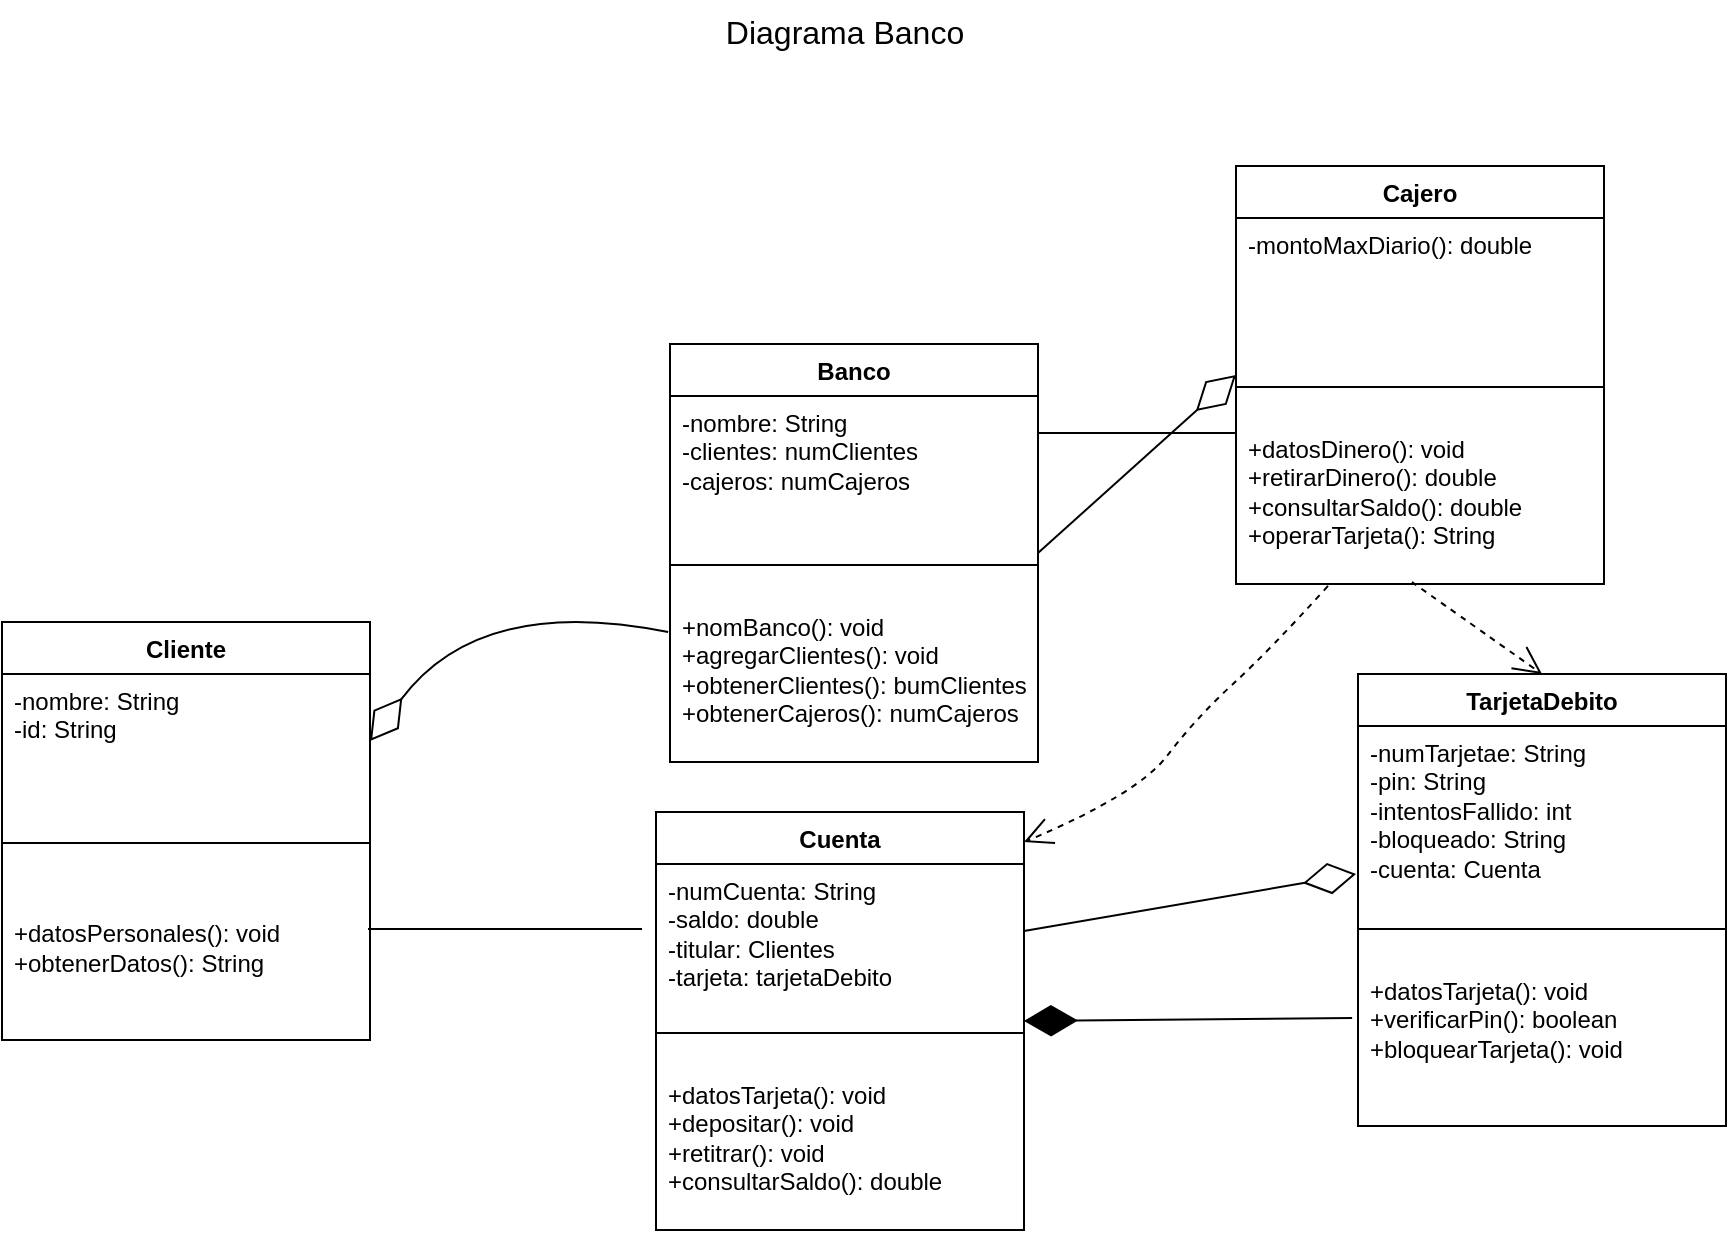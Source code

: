 <mxfile version="27.0.2">
  <diagram name="Página-1" id="LPUKa_NupLVTAOC5z1sL">
    <mxGraphModel dx="1103" dy="1228" grid="0" gridSize="10" guides="1" tooltips="1" connect="1" arrows="1" fold="1" page="0" pageScale="1" pageWidth="827" pageHeight="1169" math="0" shadow="0">
      <root>
        <mxCell id="0" />
        <mxCell id="1" parent="0" />
        <mxCell id="bNTQEPfgX7tVbQliuLtK-1" value="Banco" style="swimlane;fontStyle=1;align=center;verticalAlign=top;childLayout=stackLayout;horizontal=1;startSize=26;horizontalStack=0;resizeParent=1;resizeParentMax=0;resizeLast=0;collapsible=1;marginBottom=0;whiteSpace=wrap;html=1;" vertex="1" parent="1">
          <mxGeometry x="122" y="152" width="184" height="209" as="geometry" />
        </mxCell>
        <mxCell id="bNTQEPfgX7tVbQliuLtK-2" value="-nombre: String&lt;div&gt;-clientes: numClientes&lt;/div&gt;&lt;div&gt;-cajeros: numCajeros&lt;/div&gt;" style="text;strokeColor=none;fillColor=none;align=left;verticalAlign=top;spacingLeft=4;spacingRight=4;overflow=hidden;rotatable=0;points=[[0,0.5],[1,0.5]];portConstraint=eastwest;whiteSpace=wrap;html=1;" vertex="1" parent="bNTQEPfgX7tVbQliuLtK-1">
          <mxGeometry y="26" width="184" height="67" as="geometry" />
        </mxCell>
        <mxCell id="bNTQEPfgX7tVbQliuLtK-3" value="" style="line;strokeWidth=1;fillColor=none;align=left;verticalAlign=middle;spacingTop=-1;spacingLeft=3;spacingRight=3;rotatable=0;labelPosition=right;points=[];portConstraint=eastwest;strokeColor=inherit;" vertex="1" parent="bNTQEPfgX7tVbQliuLtK-1">
          <mxGeometry y="93" width="184" height="35" as="geometry" />
        </mxCell>
        <mxCell id="bNTQEPfgX7tVbQliuLtK-4" value="+nomBanco(): void&lt;div&gt;&lt;div&gt;+agregarClientes(): void&lt;/div&gt;&lt;div&gt;+obtenerClientes(): bumClientes&lt;/div&gt;&lt;/div&gt;&lt;div&gt;+obtenerCajeros(): numCajeros&lt;/div&gt;" style="text;strokeColor=none;fillColor=none;align=left;verticalAlign=top;spacingLeft=4;spacingRight=4;overflow=hidden;rotatable=0;points=[[0,0.5],[1,0.5]];portConstraint=eastwest;whiteSpace=wrap;html=1;" vertex="1" parent="bNTQEPfgX7tVbQliuLtK-1">
          <mxGeometry y="128" width="184" height="81" as="geometry" />
        </mxCell>
        <mxCell id="bNTQEPfgX7tVbQliuLtK-7" value="" style="endArrow=diamondThin;endFill=0;endSize=24;html=1;rounded=0;fontSize=12;curved=1;exitX=-0.005;exitY=0.198;exitDx=0;exitDy=0;exitPerimeter=0;entryX=1;entryY=0.5;entryDx=0;entryDy=0;" edge="1" parent="1" source="bNTQEPfgX7tVbQliuLtK-4" target="bNTQEPfgX7tVbQliuLtK-9">
          <mxGeometry width="160" relative="1" as="geometry">
            <mxPoint x="-8" y="372" as="sourcePoint" />
            <mxPoint x="-34" y="319" as="targetPoint" />
            <Array as="points">
              <mxPoint x="27" y="277" />
            </Array>
          </mxGeometry>
        </mxCell>
        <mxCell id="bNTQEPfgX7tVbQliuLtK-8" value="Cliente" style="swimlane;fontStyle=1;align=center;verticalAlign=top;childLayout=stackLayout;horizontal=1;startSize=26;horizontalStack=0;resizeParent=1;resizeParentMax=0;resizeLast=0;collapsible=1;marginBottom=0;whiteSpace=wrap;html=1;" vertex="1" parent="1">
          <mxGeometry x="-212" y="291" width="184" height="209" as="geometry" />
        </mxCell>
        <mxCell id="bNTQEPfgX7tVbQliuLtK-9" value="-nombre: String&lt;div&gt;-id: String&lt;/div&gt;" style="text;strokeColor=none;fillColor=none;align=left;verticalAlign=top;spacingLeft=4;spacingRight=4;overflow=hidden;rotatable=0;points=[[0,0.5],[1,0.5]];portConstraint=eastwest;whiteSpace=wrap;html=1;" vertex="1" parent="bNTQEPfgX7tVbQliuLtK-8">
          <mxGeometry y="26" width="184" height="67" as="geometry" />
        </mxCell>
        <mxCell id="bNTQEPfgX7tVbQliuLtK-10" value="" style="line;strokeWidth=1;fillColor=none;align=left;verticalAlign=middle;spacingTop=-1;spacingLeft=3;spacingRight=3;rotatable=0;labelPosition=right;points=[];portConstraint=eastwest;strokeColor=inherit;" vertex="1" parent="bNTQEPfgX7tVbQliuLtK-8">
          <mxGeometry y="93" width="184" height="35" as="geometry" />
        </mxCell>
        <mxCell id="bNTQEPfgX7tVbQliuLtK-11" value="&lt;br&gt;&lt;div&gt;&lt;div&gt;+datosPersonales(): void&lt;/div&gt;&lt;div&gt;+obtenerDatos(): String&lt;/div&gt;&lt;/div&gt;" style="text;strokeColor=none;fillColor=none;align=left;verticalAlign=top;spacingLeft=4;spacingRight=4;overflow=hidden;rotatable=0;points=[[0,0.5],[1,0.5]];portConstraint=eastwest;whiteSpace=wrap;html=1;" vertex="1" parent="bNTQEPfgX7tVbQliuLtK-8">
          <mxGeometry y="128" width="184" height="81" as="geometry" />
        </mxCell>
        <mxCell id="bNTQEPfgX7tVbQliuLtK-12" value="" style="line;strokeWidth=1;fillColor=none;align=left;verticalAlign=middle;spacingTop=-1;spacingLeft=3;spacingRight=3;rotatable=0;labelPosition=right;points=[];portConstraint=eastwest;strokeColor=inherit;" vertex="1" parent="1">
          <mxGeometry x="-29" y="433" width="137" height="23" as="geometry" />
        </mxCell>
        <mxCell id="bNTQEPfgX7tVbQliuLtK-13" value="Cuenta" style="swimlane;fontStyle=1;align=center;verticalAlign=top;childLayout=stackLayout;horizontal=1;startSize=26;horizontalStack=0;resizeParent=1;resizeParentMax=0;resizeLast=0;collapsible=1;marginBottom=0;whiteSpace=wrap;html=1;" vertex="1" parent="1">
          <mxGeometry x="115" y="386" width="184" height="209" as="geometry" />
        </mxCell>
        <mxCell id="bNTQEPfgX7tVbQliuLtK-14" value="-numCuenta: String&lt;div&gt;-saldo: double&lt;br&gt;&lt;div&gt;-titular: Clientes&lt;/div&gt;&lt;div&gt;-tarjeta: tarjetaDebito&lt;/div&gt;&lt;/div&gt;" style="text;strokeColor=none;fillColor=none;align=left;verticalAlign=top;spacingLeft=4;spacingRight=4;overflow=hidden;rotatable=0;points=[[0,0.5],[1,0.5]];portConstraint=eastwest;whiteSpace=wrap;html=1;" vertex="1" parent="bNTQEPfgX7tVbQliuLtK-13">
          <mxGeometry y="26" width="184" height="67" as="geometry" />
        </mxCell>
        <mxCell id="bNTQEPfgX7tVbQliuLtK-15" value="" style="line;strokeWidth=1;fillColor=none;align=left;verticalAlign=middle;spacingTop=-1;spacingLeft=3;spacingRight=3;rotatable=0;labelPosition=right;points=[];portConstraint=eastwest;strokeColor=inherit;" vertex="1" parent="bNTQEPfgX7tVbQliuLtK-13">
          <mxGeometry y="93" width="184" height="35" as="geometry" />
        </mxCell>
        <mxCell id="bNTQEPfgX7tVbQliuLtK-16" value="+datosTarjeta(): void&lt;div&gt;&lt;div&gt;+depositar(): void&lt;/div&gt;&lt;div&gt;+retitrar(): void&lt;/div&gt;&lt;/div&gt;&lt;div&gt;+consultarSaldo(): double&lt;/div&gt;" style="text;strokeColor=none;fillColor=none;align=left;verticalAlign=top;spacingLeft=4;spacingRight=4;overflow=hidden;rotatable=0;points=[[0,0.5],[1,0.5]];portConstraint=eastwest;whiteSpace=wrap;html=1;" vertex="1" parent="bNTQEPfgX7tVbQliuLtK-13">
          <mxGeometry y="128" width="184" height="81" as="geometry" />
        </mxCell>
        <mxCell id="bNTQEPfgX7tVbQliuLtK-17" value="" style="endArrow=diamondThin;endFill=0;endSize=24;html=1;rounded=0;fontSize=12;curved=1;exitX=1;exitY=0.5;exitDx=0;exitDy=0;entryX=-0.005;entryY=0.881;entryDx=0;entryDy=0;entryPerimeter=0;" edge="1" parent="1" source="bNTQEPfgX7tVbQliuLtK-14" target="bNTQEPfgX7tVbQliuLtK-19">
          <mxGeometry width="160" relative="1" as="geometry">
            <mxPoint x="297" y="429" as="sourcePoint" />
            <mxPoint x="457" y="429" as="targetPoint" />
          </mxGeometry>
        </mxCell>
        <mxCell id="bNTQEPfgX7tVbQliuLtK-18" value="TarjetaDebito" style="swimlane;fontStyle=1;align=center;verticalAlign=top;childLayout=stackLayout;horizontal=1;startSize=26;horizontalStack=0;resizeParent=1;resizeParentMax=0;resizeLast=0;collapsible=1;marginBottom=0;whiteSpace=wrap;html=1;" vertex="1" parent="1">
          <mxGeometry x="466" y="317" width="184" height="226" as="geometry" />
        </mxCell>
        <mxCell id="bNTQEPfgX7tVbQliuLtK-19" value="-numTarjetae: String&lt;div&gt;-pin: String&lt;br&gt;&lt;div&gt;-intentosFallido: int&lt;/div&gt;&lt;div&gt;-bloqueado: String&lt;/div&gt;&lt;/div&gt;&lt;div&gt;-cuenta: Cuenta&lt;/div&gt;" style="text;strokeColor=none;fillColor=none;align=left;verticalAlign=top;spacingLeft=4;spacingRight=4;overflow=hidden;rotatable=0;points=[[0,0.5],[1,0.5]];portConstraint=eastwest;whiteSpace=wrap;html=1;" vertex="1" parent="bNTQEPfgX7tVbQliuLtK-18">
          <mxGeometry y="26" width="184" height="84" as="geometry" />
        </mxCell>
        <mxCell id="bNTQEPfgX7tVbQliuLtK-20" value="" style="line;strokeWidth=1;fillColor=none;align=left;verticalAlign=middle;spacingTop=-1;spacingLeft=3;spacingRight=3;rotatable=0;labelPosition=right;points=[];portConstraint=eastwest;strokeColor=inherit;" vertex="1" parent="bNTQEPfgX7tVbQliuLtK-18">
          <mxGeometry y="110" width="184" height="35" as="geometry" />
        </mxCell>
        <mxCell id="bNTQEPfgX7tVbQliuLtK-21" value="+datosTarjeta(): void&lt;div&gt;+verificarPin(): boolean&lt;/div&gt;&lt;div&gt;+bloquearTarjeta(): void&lt;/div&gt;" style="text;strokeColor=none;fillColor=none;align=left;verticalAlign=top;spacingLeft=4;spacingRight=4;overflow=hidden;rotatable=0;points=[[0,0.5],[1,0.5]];portConstraint=eastwest;whiteSpace=wrap;html=1;" vertex="1" parent="bNTQEPfgX7tVbQliuLtK-18">
          <mxGeometry y="145" width="184" height="81" as="geometry" />
        </mxCell>
        <mxCell id="bNTQEPfgX7tVbQliuLtK-22" value="Cajero" style="swimlane;fontStyle=1;align=center;verticalAlign=top;childLayout=stackLayout;horizontal=1;startSize=26;horizontalStack=0;resizeParent=1;resizeParentMax=0;resizeLast=0;collapsible=1;marginBottom=0;whiteSpace=wrap;html=1;" vertex="1" parent="1">
          <mxGeometry x="405" y="63" width="184" height="209" as="geometry" />
        </mxCell>
        <mxCell id="bNTQEPfgX7tVbQliuLtK-23" value="-montoMaxDiario(): double" style="text;strokeColor=none;fillColor=none;align=left;verticalAlign=top;spacingLeft=4;spacingRight=4;overflow=hidden;rotatable=0;points=[[0,0.5],[1,0.5]];portConstraint=eastwest;whiteSpace=wrap;html=1;" vertex="1" parent="bNTQEPfgX7tVbQliuLtK-22">
          <mxGeometry y="26" width="184" height="67" as="geometry" />
        </mxCell>
        <mxCell id="bNTQEPfgX7tVbQliuLtK-24" value="" style="line;strokeWidth=1;fillColor=none;align=left;verticalAlign=middle;spacingTop=-1;spacingLeft=3;spacingRight=3;rotatable=0;labelPosition=right;points=[];portConstraint=eastwest;strokeColor=inherit;" vertex="1" parent="bNTQEPfgX7tVbQliuLtK-22">
          <mxGeometry y="93" width="184" height="35" as="geometry" />
        </mxCell>
        <mxCell id="bNTQEPfgX7tVbQliuLtK-25" value="+datosDinero(): void&lt;div&gt;+retirarDinero(): double&lt;/div&gt;&lt;div&gt;+consultarSaldo(): double&lt;/div&gt;&lt;div&gt;+operarTarjeta(): String&lt;/div&gt;" style="text;strokeColor=none;fillColor=none;align=left;verticalAlign=top;spacingLeft=4;spacingRight=4;overflow=hidden;rotatable=0;points=[[0,0.5],[1,0.5]];portConstraint=eastwest;whiteSpace=wrap;html=1;" vertex="1" parent="bNTQEPfgX7tVbQliuLtK-22">
          <mxGeometry y="128" width="184" height="81" as="geometry" />
        </mxCell>
        <mxCell id="bNTQEPfgX7tVbQliuLtK-30" value="" style="line;strokeWidth=1;fillColor=none;align=left;verticalAlign=middle;spacingTop=-1;spacingLeft=3;spacingRight=3;rotatable=0;labelPosition=right;points=[];portConstraint=eastwest;strokeColor=inherit;" vertex="1" parent="1">
          <mxGeometry x="306" y="142" width="99" height="109" as="geometry" />
        </mxCell>
        <mxCell id="bNTQEPfgX7tVbQliuLtK-31" value="" style="endArrow=diamondThin;endFill=1;endSize=24;html=1;rounded=0;fontSize=12;curved=1;entryX=1;entryY=0.5;entryDx=0;entryDy=0;exitX=-0.016;exitY=0.333;exitDx=0;exitDy=0;exitPerimeter=0;" edge="1" parent="1" source="bNTQEPfgX7tVbQliuLtK-21" target="bNTQEPfgX7tVbQliuLtK-13">
          <mxGeometry width="160" relative="1" as="geometry">
            <mxPoint x="286" y="496" as="sourcePoint" />
            <mxPoint x="446" y="496" as="targetPoint" />
          </mxGeometry>
        </mxCell>
        <mxCell id="bNTQEPfgX7tVbQliuLtK-32" value="" style="endArrow=diamondThin;endFill=0;endSize=24;html=1;rounded=0;fontSize=12;curved=1;exitX=1;exitY=0.5;exitDx=0;exitDy=0;entryX=0;entryY=0.5;entryDx=0;entryDy=0;" edge="1" parent="1" source="bNTQEPfgX7tVbQliuLtK-1" target="bNTQEPfgX7tVbQliuLtK-22">
          <mxGeometry width="160" relative="1" as="geometry">
            <mxPoint x="293" y="244" as="sourcePoint" />
            <mxPoint x="459" y="215" as="targetPoint" />
          </mxGeometry>
        </mxCell>
        <mxCell id="bNTQEPfgX7tVbQliuLtK-35" value="" style="endArrow=open;endSize=12;dashed=1;html=1;rounded=0;fontSize=12;curved=1;exitX=0.478;exitY=0.988;exitDx=0;exitDy=0;exitPerimeter=0;entryX=0.5;entryY=0;entryDx=0;entryDy=0;" edge="1" parent="1" source="bNTQEPfgX7tVbQliuLtK-25" target="bNTQEPfgX7tVbQliuLtK-18">
          <mxGeometry width="160" relative="1" as="geometry">
            <mxPoint x="346" y="400" as="sourcePoint" />
            <mxPoint x="506" y="400" as="targetPoint" />
          </mxGeometry>
        </mxCell>
        <mxCell id="bNTQEPfgX7tVbQliuLtK-36" value="" style="endArrow=open;endSize=12;dashed=1;html=1;rounded=0;fontSize=12;curved=1;exitX=0.25;exitY=1.012;exitDx=0;exitDy=0;exitPerimeter=0;entryX=1;entryY=0.072;entryDx=0;entryDy=0;entryPerimeter=0;" edge="1" parent="1" source="bNTQEPfgX7tVbQliuLtK-25" target="bNTQEPfgX7tVbQliuLtK-13">
          <mxGeometry width="160" relative="1" as="geometry">
            <mxPoint x="398" y="291" as="sourcePoint" />
            <mxPoint x="315" y="409" as="targetPoint" />
            <Array as="points">
              <mxPoint x="422" y="305" />
              <mxPoint x="385" y="339" />
              <mxPoint x="356" y="377" />
            </Array>
          </mxGeometry>
        </mxCell>
        <mxCell id="bNTQEPfgX7tVbQliuLtK-37" value="Diagrama Banco&lt;div&gt;&lt;br&gt;&lt;/div&gt;" style="text;html=1;align=center;verticalAlign=middle;resizable=0;points=[];autosize=1;strokeColor=none;fillColor=none;fontSize=16;" vertex="1" parent="1">
          <mxGeometry x="140.5" y="-19.5" width="137" height="50" as="geometry" />
        </mxCell>
      </root>
    </mxGraphModel>
  </diagram>
</mxfile>
